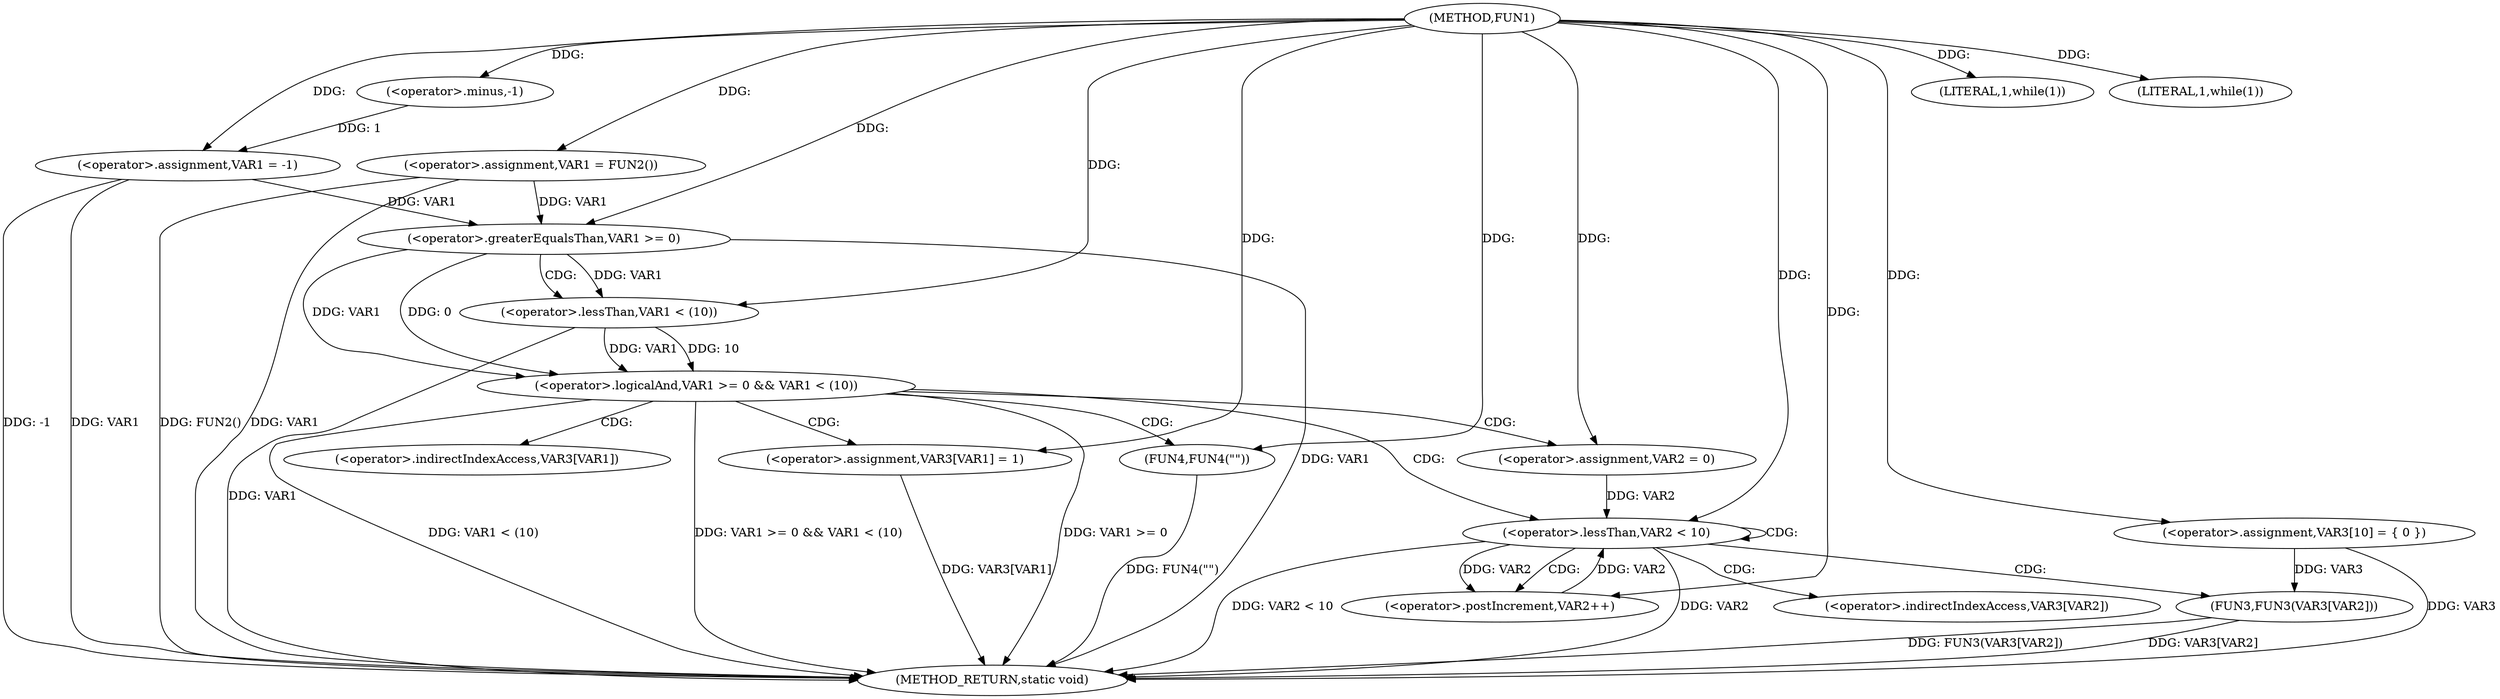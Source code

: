 digraph FUN1 {  
"1000100" [label = "(METHOD,FUN1)" ]
"1000155" [label = "(METHOD_RETURN,static void)" ]
"1000103" [label = "(<operator>.assignment,VAR1 = -1)" ]
"1000105" [label = "(<operator>.minus,-1)" ]
"1000108" [label = "(LITERAL,1,while(1))" ]
"1000110" [label = "(<operator>.assignment,VAR1 = FUN2())" ]
"1000115" [label = "(LITERAL,1,while(1))" ]
"1000120" [label = "(<operator>.assignment,VAR3[10] = { 0 })" ]
"1000123" [label = "(<operator>.logicalAnd,VAR1 >= 0 && VAR1 < (10))" ]
"1000124" [label = "(<operator>.greaterEqualsThan,VAR1 >= 0)" ]
"1000127" [label = "(<operator>.lessThan,VAR1 < (10))" ]
"1000131" [label = "(<operator>.assignment,VAR3[VAR1] = 1)" ]
"1000137" [label = "(<operator>.assignment,VAR2 = 0)" ]
"1000140" [label = "(<operator>.lessThan,VAR2 < 10)" ]
"1000143" [label = "(<operator>.postIncrement,VAR2++)" ]
"1000146" [label = "(FUN3,FUN3(VAR3[VAR2]))" ]
"1000152" [label = "(FUN4,FUN4(\"\"))" ]
"1000132" [label = "(<operator>.indirectIndexAccess,VAR3[VAR1])" ]
"1000147" [label = "(<operator>.indirectIndexAccess,VAR3[VAR2])" ]
  "1000124" -> "1000155"  [ label = "DDG: VAR1"] 
  "1000103" -> "1000155"  [ label = "DDG: VAR1"] 
  "1000103" -> "1000155"  [ label = "DDG: -1"] 
  "1000120" -> "1000155"  [ label = "DDG: VAR3"] 
  "1000123" -> "1000155"  [ label = "DDG: VAR1 < (10)"] 
  "1000110" -> "1000155"  [ label = "DDG: FUN2()"] 
  "1000127" -> "1000155"  [ label = "DDG: VAR1"] 
  "1000146" -> "1000155"  [ label = "DDG: FUN3(VAR3[VAR2])"] 
  "1000123" -> "1000155"  [ label = "DDG: VAR1 >= 0 && VAR1 < (10)"] 
  "1000131" -> "1000155"  [ label = "DDG: VAR3[VAR1]"] 
  "1000140" -> "1000155"  [ label = "DDG: VAR2"] 
  "1000140" -> "1000155"  [ label = "DDG: VAR2 < 10"] 
  "1000152" -> "1000155"  [ label = "DDG: FUN4(\"\")"] 
  "1000146" -> "1000155"  [ label = "DDG: VAR3[VAR2]"] 
  "1000110" -> "1000155"  [ label = "DDG: VAR1"] 
  "1000123" -> "1000155"  [ label = "DDG: VAR1 >= 0"] 
  "1000105" -> "1000103"  [ label = "DDG: 1"] 
  "1000100" -> "1000103"  [ label = "DDG: "] 
  "1000100" -> "1000105"  [ label = "DDG: "] 
  "1000100" -> "1000108"  [ label = "DDG: "] 
  "1000100" -> "1000110"  [ label = "DDG: "] 
  "1000100" -> "1000115"  [ label = "DDG: "] 
  "1000100" -> "1000120"  [ label = "DDG: "] 
  "1000124" -> "1000123"  [ label = "DDG: VAR1"] 
  "1000124" -> "1000123"  [ label = "DDG: 0"] 
  "1000103" -> "1000124"  [ label = "DDG: VAR1"] 
  "1000110" -> "1000124"  [ label = "DDG: VAR1"] 
  "1000100" -> "1000124"  [ label = "DDG: "] 
  "1000127" -> "1000123"  [ label = "DDG: VAR1"] 
  "1000127" -> "1000123"  [ label = "DDG: 10"] 
  "1000124" -> "1000127"  [ label = "DDG: VAR1"] 
  "1000100" -> "1000127"  [ label = "DDG: "] 
  "1000100" -> "1000131"  [ label = "DDG: "] 
  "1000100" -> "1000137"  [ label = "DDG: "] 
  "1000143" -> "1000140"  [ label = "DDG: VAR2"] 
  "1000137" -> "1000140"  [ label = "DDG: VAR2"] 
  "1000100" -> "1000140"  [ label = "DDG: "] 
  "1000140" -> "1000143"  [ label = "DDG: VAR2"] 
  "1000100" -> "1000143"  [ label = "DDG: "] 
  "1000120" -> "1000146"  [ label = "DDG: VAR3"] 
  "1000100" -> "1000152"  [ label = "DDG: "] 
  "1000123" -> "1000131"  [ label = "CDG: "] 
  "1000123" -> "1000132"  [ label = "CDG: "] 
  "1000123" -> "1000137"  [ label = "CDG: "] 
  "1000123" -> "1000152"  [ label = "CDG: "] 
  "1000123" -> "1000140"  [ label = "CDG: "] 
  "1000124" -> "1000127"  [ label = "CDG: "] 
  "1000140" -> "1000143"  [ label = "CDG: "] 
  "1000140" -> "1000147"  [ label = "CDG: "] 
  "1000140" -> "1000146"  [ label = "CDG: "] 
  "1000140" -> "1000140"  [ label = "CDG: "] 
}
